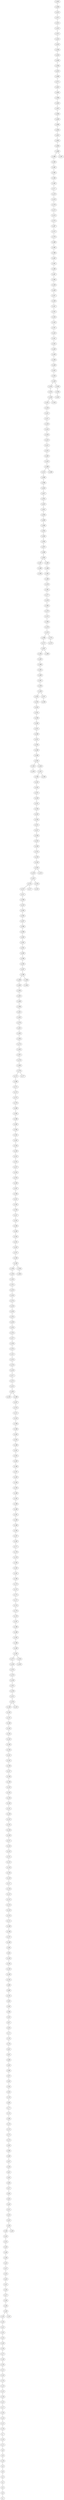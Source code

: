 graph arbol15 {
n_0--n_1
n_2--n_5
n_3--n_2
n_4--n_6
n_5--n_0
n_6--n_3
n_7--n_10
n_8--n_18
n_9--n_8
n_10--n_11
n_11--n_9
n_12--n_16
n_13--n_15
n_14--n_12
n_15--n_19
n_16--n_7
n_17--n_20
n_18--n_4
n_19--n_22
n_20--n_14
n_21--n_24
n_22--n_17
n_23--n_13
n_24--n_23
n_25--n_30
n_26--n_21
n_27--n_28
n_28--n_26
n_29--n_27
n_30--n_29
n_31--n_32
n_32--n_25
n_33--n_34
n_34--n_31
n_36--n_38
n_37--n_39
n_38--n_35
n_38--n_33
n_39--n_36
n_40--n_37
n_41--n_40
n_42--n_43
n_43--n_41
n_44--n_51
n_45--n_47
n_46--n_54
n_47--n_42
n_48--n_45
n_49--n_48
n_50--n_49
n_51--n_53
n_52--n_50
n_53--n_55
n_54--n_52
n_55--n_56
n_56--n_58
n_56--n_46
n_57--n_64
n_59--n_61
n_60--n_57
n_61--n_65
n_62--n_44
n_63--n_66
n_64--n_62
n_65--n_60
n_66--n_69
n_67--n_59
n_68--n_70
n_69--n_67
n_70--n_73
n_71--n_78
n_72--n_75
n_73--n_72
n_74--n_68
n_75--n_63
n_76--n_81
n_77--n_74
n_78--n_76
n_79--n_80
n_80--n_77
n_81--n_91
n_82--n_79
n_83--n_84
n_84--n_82
n_85--n_86
n_86--n_87
n_87--n_83
n_88--n_92
n_89--n_85
n_90--n_88
n_91--n_89
n_92--n_97
n_93--n_71
n_94--n_104
n_95--n_90
n_96--n_94
n_97--n_93
n_98--n_101
n_99--n_98
n_100--n_102
n_101--n_95
n_102--n_99
n_103--n_100
n_104--n_105
n_105--n_103
n_106--n_96
n_107--n_106
n_108--n_107
n_109--n_108
n_110--n_114
n_111--n_109
n_112--n_115
n_113--n_110
n_114--n_111
n_115--n_113
n_116--n_120
n_117--n_118
n_118--n_112
n_119--n_117
n_120--n_119
n_121--n_122
n_122--n_116
n_123--n_121
n_124--n_123
n_125--n_132
n_126--n_127
n_127--n_124
n_128--n_126
n_129--n_125
n_130--n_131
n_131--n_129
n_132--n_128
n_133--n_134
n_134--n_130
n_135--n_133
n_136--n_139
n_137--n_136
n_138--n_137
n_139--n_135
n_140--n_141
n_141--n_142
n_142--n_138
n_143--n_146
n_144--n_145
n_145--n_143
n_146--n_140
n_147--n_148
n_148--n_144
n_149--n_150
n_150--n_147
n_151--n_154
n_153--n_158
n_154--n_152
n_154--n_149
n_155--n_153
n_156--n_151
n_157--n_159
n_158--n_161
n_159--n_155
n_160--n_165
n_161--n_156
n_162--n_168
n_164--n_163
n_165--n_164
n_165--n_157
n_166--n_169
n_167--n_166
n_168--n_160
n_169--n_162
n_170--n_176
n_171--n_174
n_172--n_171
n_173--n_175
n_174--n_170
n_175--n_172
n_176--n_167
n_177--n_178
n_178--n_179
n_179--n_185
n_180--n_173
n_181--n_180
n_182--n_181
n_183--n_177
n_184--n_187
n_185--n_182
n_186--n_184
n_187--n_183
n_188--n_191
n_189--n_188
n_190--n_186
n_191--n_190
n_192--n_189
n_193--n_198
n_194--n_193
n_195--n_194
n_196--n_197
n_197--n_195
n_198--n_192
n_199--n_201
n_200--n_196
n_201--n_202
n_202--n_200
n_203--n_199
n_204--n_203
n_205--n_220
n_205--n_208
n_206--n_204
n_207--n_213
n_208--n_207
n_209--n_206
n_210--n_209
n_211--n_210
n_212--n_215
n_213--n_211
n_214--n_218
n_215--n_205
n_216--n_217
n_217--n_212
n_218--n_228
n_219--n_216
n_221--n_223
n_222--n_221
n_223--n_219
n_224--n_225
n_225--n_227
n_226--n_222
n_227--n_226
n_228--n_232
n_229--n_224
n_230--n_235
n_231--n_233
n_232--n_229
n_233--n_234
n_234--n_214
n_235--n_231
n_236--n_230
n_237--n_240
n_238--n_239
n_238--n_236
n_239--n_260
n_240--n_238
n_241--n_242
n_242--n_237
n_243--n_250
n_244--n_241
n_245--n_246
n_246--n_248
n_247--n_245
n_248--n_244
n_249--n_251
n_250--n_247
n_251--n_243
n_252--n_255
n_253--n_256
n_254--n_253
n_255--n_257
n_256--n_267
n_257--n_254
n_258--n_259
n_259--n_252
n_261--n_262
n_262--n_258
n_263--n_264
n_264--n_261
n_265--n_266
n_266--n_263
n_267--n_249
n_268--n_271
n_269--n_265
n_270--n_269
n_271--n_273
n_272--n_270
n_273--n_272
n_274--n_283
n_275--n_268
n_276--n_281
n_278--n_277
n_278--n_275
n_279--n_280
n_280--n_278
n_281--n_285
n_282--n_276
n_283--n_287
n_284--n_274
n_285--n_284
n_286--n_291
n_287--n_279
n_288--n_286
n_289--n_290
n_290--n_293
n_291--n_282
n_292--n_288
n_293--n_292
n_295--n_297
n_296--n_298
n_296--n_289
n_297--n_296
n_298--n_294
n_299--n_295
n_300--n_299
n_301--n_300
n_302--n_301
n_303--n_302
n_304--n_305
n_305--n_307
n_306--n_303
n_307--n_308
n_308--n_306
n_309--n_310
n_310--n_304
n_311--n_309
n_312--n_311
n_313--n_316
n_314--n_317
n_314--n_312
n_316--n_318
n_318--n_320
n_319--n_322
n_320--n_319
n_320--n_315
n_321--n_327
n_322--n_324
n_322--n_314
n_324--n_323
n_325--n_328
n_326--n_325
n_327--n_326
n_328--n_313
n_329--n_331
n_330--n_333
n_331--n_330
n_332--n_335
n_333--n_334
n_334--n_321
n_335--n_337
n_336--n_332
n_337--n_329
n_339--n_340
n_340--n_347
n_341--n_338
n_341--n_336
n_342--n_343
n_344--n_341
n_345--n_344
n_345--n_342
n_346--n_351
n_347--n_346
n_348--n_345
n_349--n_348
n_350--n_349
n_351--n_350
n_352--n_339
n_353--n_354
n_354--n_352
n_355--n_353
n_357--n_356
n_358--n_357
n_358--n_355
n_359--n_358
n_360--n_361
n_361--n_359
n_362--n_360
n_363--n_366
n_364--n_363
n_365--n_370
n_366--n_362
n_367--n_369
n_367--n_364
n_368--n_371
n_370--n_372
n_371--n_367
n_372--n_384
n_374--n_375
n_374--n_368
n_375--n_373
n_376--n_365
n_377--n_376
n_378--n_374
n_379--n_381
n_380--n_379
n_381--n_377
n_382--n_380
n_383--n_387
n_383--n_385
n_384--n_378
n_385--n_388
n_386--n_393
n_387--n_386
n_388--n_382
n_389--n_392
n_390--n_389
n_391--n_402
n_392--n_394
n_394--n_395
n_395--n_397
n_396--n_383
n_397--n_396
n_398--n_404
n_399--n_398
n_400--n_390
n_401--n_400
n_402--n_401
n_403--n_409
n_404--n_407
n_405--n_410
n_407--n_391
n_408--n_412
n_408--n_406
n_409--n_423
n_410--n_408
n_411--n_415
n_412--n_399
n_413--n_411
n_414--n_418
n_415--n_405
n_416--n_414
n_417--n_416
n_418--n_413
n_419--n_421
n_420--n_425
n_421--n_417
n_422--n_419
n_423--n_427
n_425--n_426
n_426--n_424
n_426--n_422
n_427--n_431
n_428--n_433
n_429--n_430
n_429--n_420
n_430--n_428
n_431--n_432
n_432--n_437
n_434--n_429
n_435--n_434
n_436--n_438
n_437--n_445
n_438--n_435
n_439--n_436
n_440--n_439
n_441--n_442
n_442--n_440
n_443--n_441
n_444--n_448
n_445--n_450
n_446--n_455
n_447--n_443
n_448--n_446
n_449--n_444
n_450--n_449
n_451--n_452
n_452--n_454
n_453--n_447
n_454--n_453
n_455--n_468
n_456--n_459
n_457--n_458
n_458--n_451
n_459--n_457
n_460--n_461
n_461--n_464
n_462--n_460
n_463--n_462
n_464--n_456
n_465--n_466
n_466--n_463
n_467--n_472
n_468--n_471
n_469--n_465
n_470--n_469
n_471--n_481
n_472--n_470
n_473--n_467
n_474--n_473
n_475--n_474
n_476--n_475
n_477--n_478
n_478--n_479
n_479--n_476
n_480--n_489
n_481--n_480
n_482--n_485
n_483--n_477
n_484--n_483
n_485--n_484
n_486--n_493
n_488--n_487
n_488--n_486
n_489--n_495
n_490--n_488
n_491--n_492
n_492--n_490
n_493--n_482
n_494--n_491
n_495--n_497
n_496--n_498
n_497--n_496
n_498--n_499
n_499--n_494
}